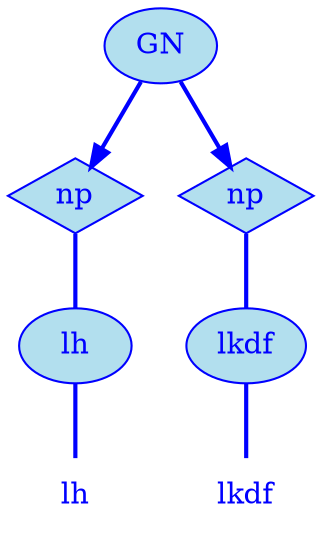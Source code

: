 digraph g {
	graph [bb="0,0,128,252"];
	node [label="\N"];
	graph [_draw_="c 5 -white C 5 -white P 4 0 0 0 252 128 252 128 0 ",
		xdotversion="1.2"];
	"mc1s1_t1#token84" [label=lh, shape=plaintext, fillcolor=lightblue2, fontcolor=blue, pos="27,18", width="0.75", height="0.50", _ldraw_="F 14.000000 11 -Times-Roman c 4 -blue T 27 13 0 13 2 -lh "];
	"mc1s1_W1#wordmc1s1_t1#token" [label=lh, shape=ellipse, fillcolor=lightblue2, fontcolor=blue, pos="27,90", width="0.75", height="0.50", color=blue, style=filled, _draw_="S 6 -filled c 4 -blue C 10 -lightblue2 E 27 90 27 18 ", _ldraw_="F 14.000000 11 -Times-Roman c 4 -blue T 27 85 0 13 2 -lh "];
	"mc1s1_P13#pos" [label=np, shape=diamond, fillcolor=lightblue2, fontcolor=blue, pos="27,162", width="0.75", height="0.50", color=blue, style=filled, _draw_="S 6 -filled c 4 -blue C 10 -lightblue2 P 4 27 180 0 162 27 144 54 162 ", _ldraw_="F 14.000000 11 -Times-Roman c 4 -blue T 27 157 0 17 2 -np "];
	"mc1s1_t3#token87" [label=lkdf, shape=plaintext, fillcolor=lightblue2, fontcolor=blue, pos="100,18", width="0.75", height="0.50", _ldraw_="F 14.000000 11 -Times-Roman c 4 -blue T 100 13 0 25 4 -lkdf "];
	"mc1s1_W2#wordmc1s1_t3#token" [label=lkdf, shape=ellipse, fillcolor=lightblue2, fontcolor=blue, pos="100,90", width="0.78", height="0.50", color=blue, style=filled, _draw_="S 6 -filled c 4 -blue C 10 -lightblue2 E 100 90 28 18 ", _ldraw_="F 14.000000 11 -Times-Roman c 4 -blue T 100 85 0 25 4 -lkdf "];
	"mc1s1_P38#pos" [label=np, shape=diamond, fillcolor=lightblue2, fontcolor=blue, pos="99,162", width="0.75", height="0.50", color=blue, style=filled, _draw_="S 6 -filled c 4 -blue C 10 -lightblue2 P 4 99 180 72 162 99 144 126 162 ", _ldraw_="F 14.000000 11 -Times-Roman c 4 -blue T 99 157 0 17 2 -np "];
	"mc1s1_chk0#chunk" [label=GN, fillcolor=lightblue2, fontcolor=blue, pos="63,234", width="0.75", height="0.50", color=blue, style=filled, arrowhead=doubleoctagon, _draw_="S 6 -filled c 4 -blue C 10 -lightblue2 E 63 234 27 18 ", _ldraw_="F 14.000000 11 -Times-Roman c 4 -blue T 63 229 0 22 2 -GN "];
	"mc1s1_W1#wordmc1s1_t1#token" -> "mc1s1_t1#token84" [arrowhead=none, color=blue, fontcolor=blue, style=bold, minlen=1, pos="27,72 27,61 27,47 27,36", _draw_="S 4 -bold c 4 -blue B 4 27 72 27 61 27 47 27 36 "];
	"mc1s1_P13#pos" -> "mc1s1_W1#wordmc1s1_t1#token" [arrowhead=none, color=blue, fontcolor=blue, style=bold, minlen=1, pos="27,144 27,133 27,119 27,108", _draw_="S 4 -bold c 4 -blue B 4 27 144 27 133 27 119 27 108 "];
	"mc1s1_W2#wordmc1s1_t3#token" -> "mc1s1_t3#token87" [arrowhead=none, color=blue, fontcolor=blue, style=bold, minlen=1, pos="100,72 100,61 100,47 100,36", _draw_="S 4 -bold c 4 -blue B 4 100 72 100 61 100 47 100 36 "];
	"mc1s1_P38#pos" -> "mc1s1_W2#wordmc1s1_t3#token" [arrowhead=none, color=blue, fontcolor=blue, style=bold, minlen=1, pos="99,144 100,133 100,119 100,108", _draw_="S 4 -bold c 4 -blue B 4 99 144 100 133 100 119 100 108 "];
	"mc1s1_chk0#chunk" -> "mc1s1_P13#pos" [color=blue, fontcolor=blue, style=bold, minlen=1, pos="e,34,176 54,217 49,207 44,195 39,185", shape=normal, _draw_="S 4 -bold c 4 -blue B 4 54 217 49 207 44 195 39 185 ", _hdraw_="S 5 -solid S 15 -setlinewidth(1) c 4 -blue C 4 -blue P 3 42 183 34 176 36 186 "];
	"mc1s1_chk0#chunk" -> "mc1s1_P38#pos" [color=blue, fontcolor=blue, style=bold, minlen=1, pos="e,92,176 72,217 77,207 82,195 87,185", shape=normal, _draw_="S 4 -bold c 4 -blue B 4 72 217 77 207 82 195 87 185 ", _hdraw_="S 5 -solid S 15 -setlinewidth(1) c 4 -blue C 4 -blue P 3 90 186 92 176 84 183 "];
}
